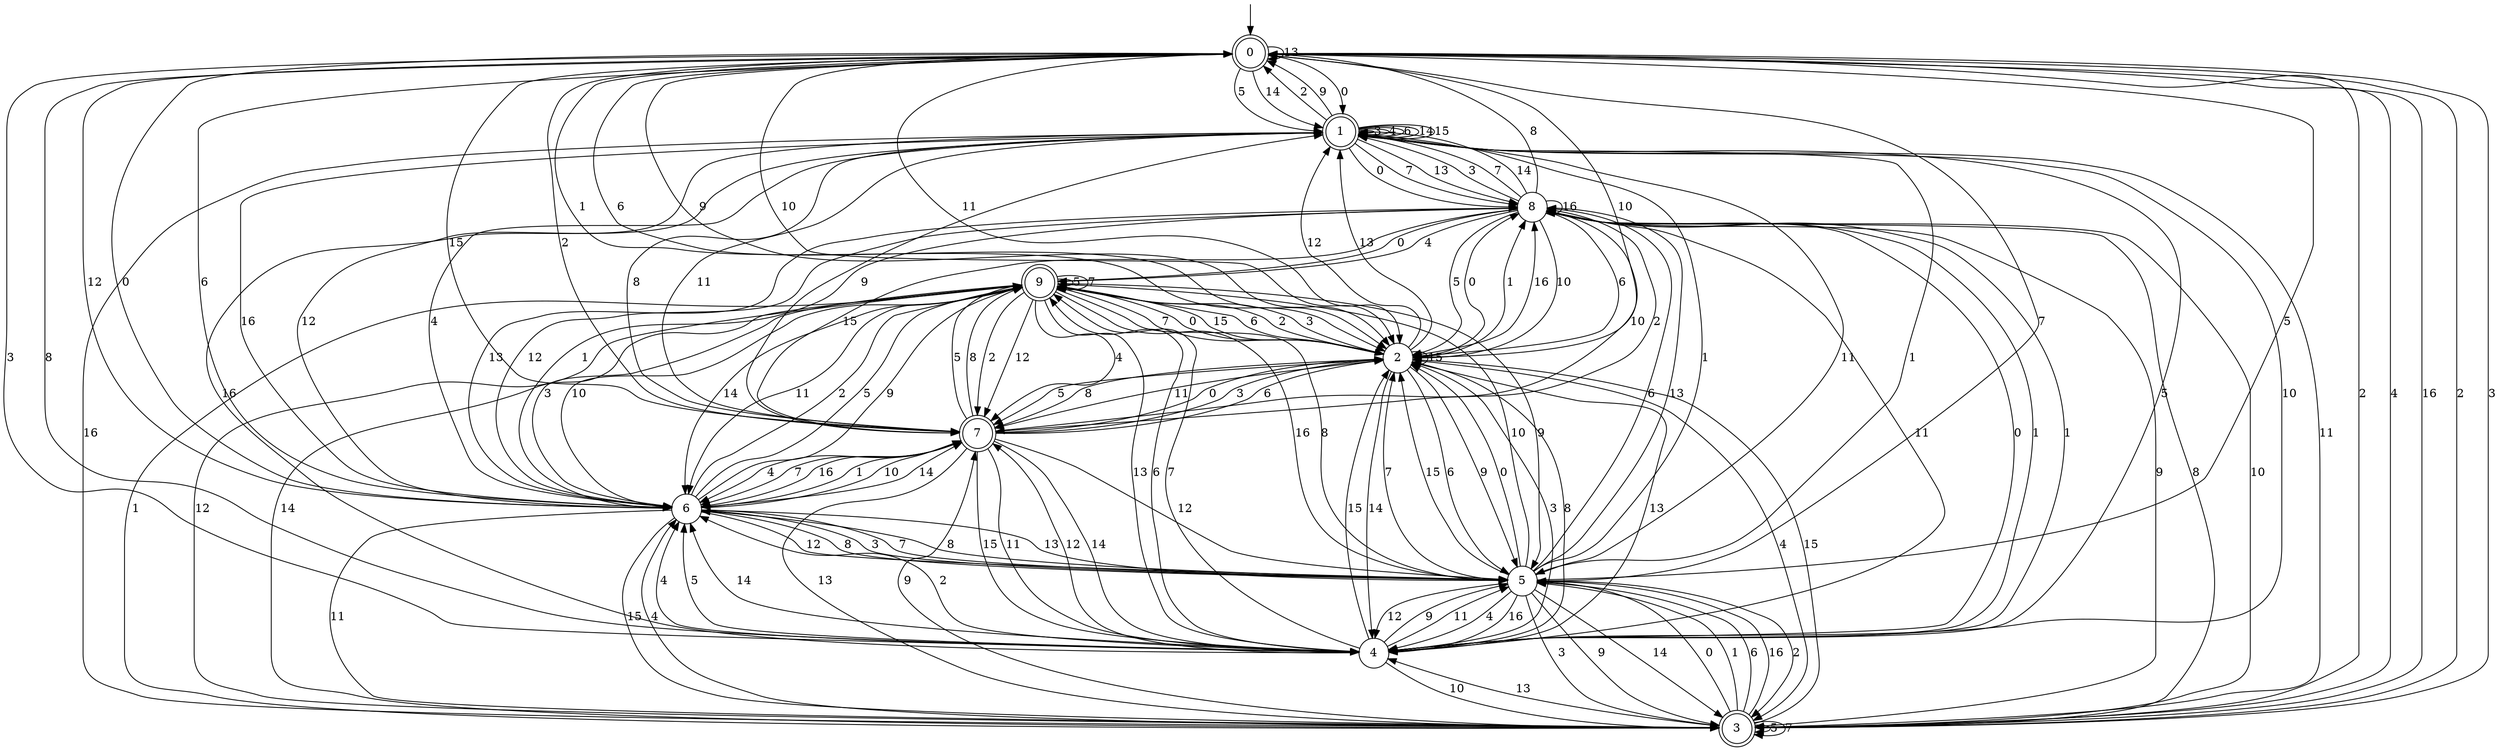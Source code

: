 digraph g {

	s0 [shape="doublecircle" label="0"];
	s1 [shape="doublecircle" label="1"];
	s2 [shape="circle" label="2"];
	s3 [shape="doublecircle" label="3"];
	s4 [shape="circle" label="4"];
	s5 [shape="circle" label="5"];
	s6 [shape="circle" label="6"];
	s7 [shape="doublecircle" label="7"];
	s8 [shape="circle" label="8"];
	s9 [shape="doublecircle" label="9"];
	s0 -> s1 [label="0"];
	s0 -> s2 [label="1"];
	s0 -> s3 [label="2"];
	s0 -> s4 [label="3"];
	s0 -> s3 [label="4"];
	s0 -> s1 [label="5"];
	s0 -> s2 [label="6"];
	s0 -> s5 [label="7"];
	s0 -> s4 [label="8"];
	s0 -> s2 [label="9"];
	s0 -> s2 [label="10"];
	s0 -> s2 [label="11"];
	s0 -> s6 [label="12"];
	s0 -> s0 [label="13"];
	s0 -> s1 [label="14"];
	s0 -> s7 [label="15"];
	s0 -> s3 [label="16"];
	s1 -> s8 [label="0"];
	s1 -> s5 [label="1"];
	s1 -> s0 [label="2"];
	s1 -> s1 [label="3"];
	s1 -> s1 [label="4"];
	s1 -> s4 [label="5"];
	s1 -> s1 [label="6"];
	s1 -> s8 [label="7"];
	s1 -> s7 [label="8"];
	s1 -> s0 [label="9"];
	s1 -> s4 [label="10"];
	s1 -> s7 [label="11"];
	s1 -> s6 [label="12"];
	s1 -> s8 [label="13"];
	s1 -> s1 [label="14"];
	s1 -> s1 [label="15"];
	s1 -> s3 [label="16"];
	s2 -> s8 [label="0"];
	s2 -> s8 [label="1"];
	s2 -> s9 [label="2"];
	s2 -> s9 [label="3"];
	s2 -> s3 [label="4"];
	s2 -> s7 [label="5"];
	s2 -> s5 [label="6"];
	s2 -> s9 [label="7"];
	s2 -> s7 [label="8"];
	s2 -> s5 [label="9"];
	s2 -> s0 [label="10"];
	s2 -> s7 [label="11"];
	s2 -> s1 [label="12"];
	s2 -> s1 [label="13"];
	s2 -> s4 [label="14"];
	s2 -> s2 [label="15"];
	s2 -> s8 [label="16"];
	s3 -> s5 [label="0"];
	s3 -> s5 [label="1"];
	s3 -> s0 [label="2"];
	s3 -> s0 [label="3"];
	s3 -> s6 [label="4"];
	s3 -> s3 [label="5"];
	s3 -> s5 [label="6"];
	s3 -> s3 [label="7"];
	s3 -> s8 [label="8"];
	s3 -> s7 [label="9"];
	s3 -> s8 [label="10"];
	s3 -> s1 [label="11"];
	s3 -> s9 [label="12"];
	s3 -> s4 [label="13"];
	s3 -> s9 [label="14"];
	s3 -> s2 [label="15"];
	s3 -> s5 [label="16"];
	s4 -> s8 [label="0"];
	s4 -> s8 [label="1"];
	s4 -> s6 [label="2"];
	s4 -> s2 [label="3"];
	s4 -> s6 [label="4"];
	s4 -> s6 [label="5"];
	s4 -> s9 [label="6"];
	s4 -> s9 [label="7"];
	s4 -> s2 [label="8"];
	s4 -> s5 [label="9"];
	s4 -> s3 [label="10"];
	s4 -> s5 [label="11"];
	s4 -> s7 [label="12"];
	s4 -> s2 [label="13"];
	s4 -> s6 [label="14"];
	s4 -> s2 [label="15"];
	s4 -> s1 [label="16"];
	s5 -> s2 [label="0"];
	s5 -> s1 [label="1"];
	s5 -> s3 [label="2"];
	s5 -> s3 [label="3"];
	s5 -> s4 [label="4"];
	s5 -> s0 [label="5"];
	s5 -> s8 [label="6"];
	s5 -> s2 [label="7"];
	s5 -> s6 [label="8"];
	s5 -> s3 [label="9"];
	s5 -> s9 [label="10"];
	s5 -> s1 [label="11"];
	s5 -> s4 [label="12"];
	s5 -> s8 [label="13"];
	s5 -> s3 [label="14"];
	s5 -> s2 [label="15"];
	s5 -> s4 [label="16"];
	s6 -> s0 [label="0"];
	s6 -> s8 [label="1"];
	s6 -> s9 [label="2"];
	s6 -> s5 [label="3"];
	s6 -> s1 [label="4"];
	s6 -> s9 [label="5"];
	s6 -> s0 [label="6"];
	s6 -> s5 [label="7"];
	s6 -> s5 [label="8"];
	s6 -> s9 [label="9"];
	s6 -> s7 [label="10"];
	s6 -> s3 [label="11"];
	s6 -> s5 [label="12"];
	s6 -> s5 [label="13"];
	s6 -> s7 [label="14"];
	s6 -> s3 [label="15"];
	s6 -> s1 [label="16"];
	s7 -> s2 [label="0"];
	s7 -> s6 [label="1"];
	s7 -> s0 [label="2"];
	s7 -> s2 [label="3"];
	s7 -> s6 [label="4"];
	s7 -> s9 [label="5"];
	s7 -> s2 [label="6"];
	s7 -> s6 [label="7"];
	s7 -> s9 [label="8"];
	s7 -> s1 [label="9"];
	s7 -> s8 [label="10"];
	s7 -> s4 [label="11"];
	s7 -> s5 [label="12"];
	s7 -> s3 [label="13"];
	s7 -> s4 [label="14"];
	s7 -> s4 [label="15"];
	s7 -> s6 [label="16"];
	s8 -> s9 [label="0"];
	s8 -> s4 [label="1"];
	s8 -> s7 [label="2"];
	s8 -> s1 [label="3"];
	s8 -> s9 [label="4"];
	s8 -> s2 [label="5"];
	s8 -> s2 [label="6"];
	s8 -> s1 [label="7"];
	s8 -> s0 [label="8"];
	s8 -> s3 [label="9"];
	s8 -> s2 [label="10"];
	s8 -> s4 [label="11"];
	s8 -> s6 [label="12"];
	s8 -> s6 [label="13"];
	s8 -> s1 [label="14"];
	s8 -> s7 [label="15"];
	s8 -> s8 [label="16"];
	s9 -> s2 [label="0"];
	s9 -> s3 [label="1"];
	s9 -> s7 [label="2"];
	s9 -> s6 [label="3"];
	s9 -> s7 [label="4"];
	s9 -> s9 [label="5"];
	s9 -> s2 [label="6"];
	s9 -> s9 [label="7"];
	s9 -> s5 [label="8"];
	s9 -> s5 [label="9"];
	s9 -> s6 [label="10"];
	s9 -> s6 [label="11"];
	s9 -> s7 [label="12"];
	s9 -> s4 [label="13"];
	s9 -> s6 [label="14"];
	s9 -> s2 [label="15"];
	s9 -> s5 [label="16"];

__start0 [label="" shape="none" width="0" height="0"];
__start0 -> s0;

}
